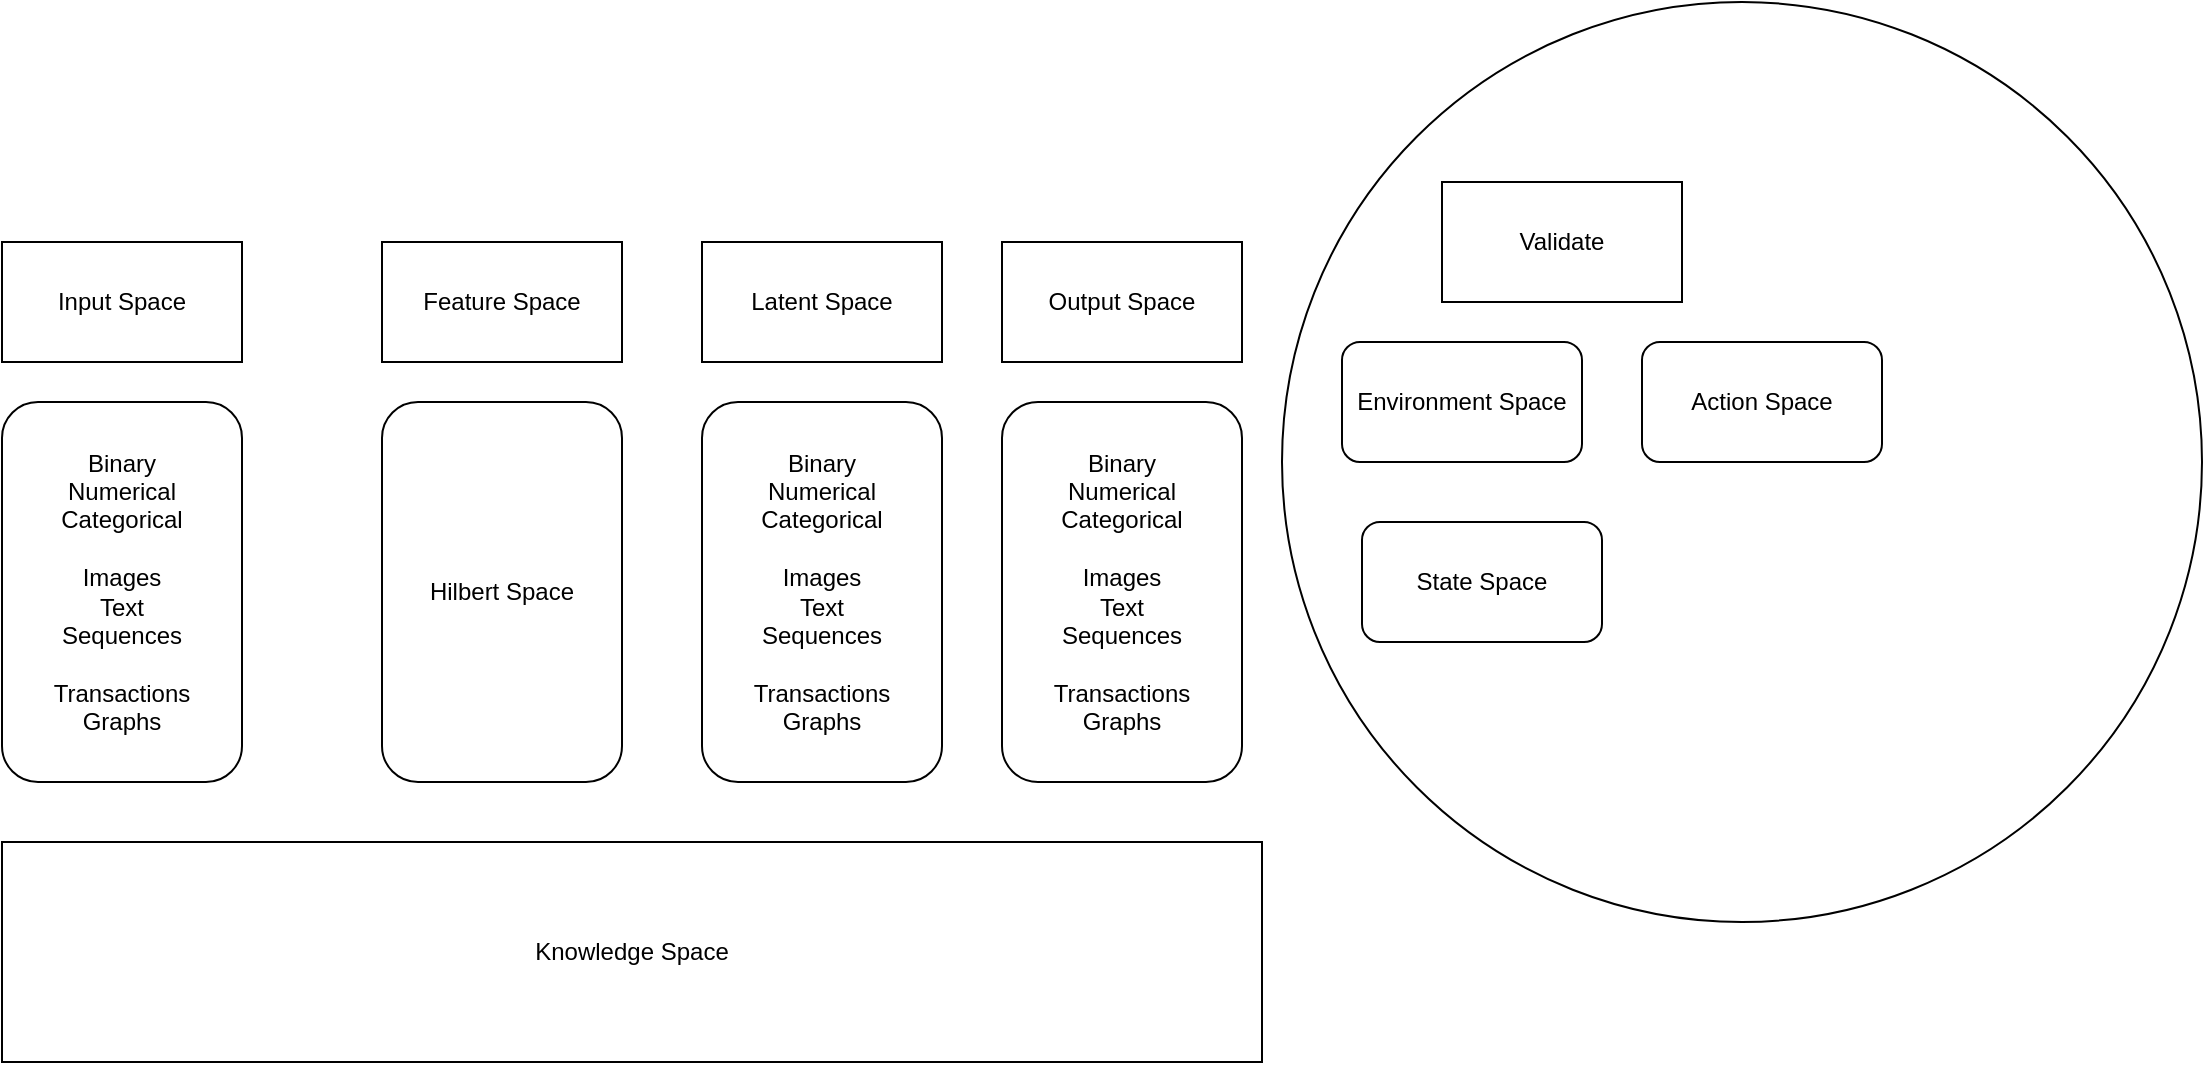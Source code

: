 <mxfile version="22.1.12" type="github">
  <diagram name="Page-1" id="2ATO_V_CDCJR8p1FO_BE">
    <mxGraphModel dx="786" dy="1559" grid="1" gridSize="10" guides="1" tooltips="1" connect="1" arrows="1" fold="1" page="1" pageScale="1" pageWidth="850" pageHeight="1100" math="0" shadow="0">
      <root>
        <mxCell id="0" />
        <mxCell id="1" parent="0" />
        <mxCell id="AKseS5CDGUMhlcIIg9Ny-1" value="Input Space" style="rounded=0;whiteSpace=wrap;html=1;" vertex="1" parent="1">
          <mxGeometry x="30" y="110" width="120" height="60" as="geometry" />
        </mxCell>
        <mxCell id="AKseS5CDGUMhlcIIg9Ny-2" value="Binary&lt;br&gt;Numerical&lt;br&gt;Categorical&lt;br&gt;&lt;br&gt;Images&lt;br&gt;Text&lt;br&gt;Sequences&lt;br&gt;&lt;br&gt;Transactions&lt;br&gt;Graphs" style="rounded=1;whiteSpace=wrap;html=1;" vertex="1" parent="1">
          <mxGeometry x="30" y="190" width="120" height="190" as="geometry" />
        </mxCell>
        <mxCell id="AKseS5CDGUMhlcIIg9Ny-3" value="Feature Space" style="rounded=0;whiteSpace=wrap;html=1;" vertex="1" parent="1">
          <mxGeometry x="220" y="110" width="120" height="60" as="geometry" />
        </mxCell>
        <mxCell id="AKseS5CDGUMhlcIIg9Ny-4" value="Hilbert Space" style="rounded=1;whiteSpace=wrap;html=1;" vertex="1" parent="1">
          <mxGeometry x="220" y="190" width="120" height="190" as="geometry" />
        </mxCell>
        <mxCell id="AKseS5CDGUMhlcIIg9Ny-5" value="Latent Space" style="rounded=0;whiteSpace=wrap;html=1;" vertex="1" parent="1">
          <mxGeometry x="380" y="110" width="120" height="60" as="geometry" />
        </mxCell>
        <mxCell id="AKseS5CDGUMhlcIIg9Ny-6" value="Binary&lt;br&gt;Numerical&lt;br&gt;Categorical&lt;br&gt;&lt;br&gt;Images&lt;br&gt;Text&lt;br&gt;Sequences&lt;br&gt;&lt;br&gt;Transactions&lt;br&gt;Graphs" style="rounded=1;whiteSpace=wrap;html=1;" vertex="1" parent="1">
          <mxGeometry x="380" y="190" width="120" height="190" as="geometry" />
        </mxCell>
        <mxCell id="AKseS5CDGUMhlcIIg9Ny-7" value="Output Space" style="rounded=0;whiteSpace=wrap;html=1;" vertex="1" parent="1">
          <mxGeometry x="530" y="110" width="120" height="60" as="geometry" />
        </mxCell>
        <mxCell id="AKseS5CDGUMhlcIIg9Ny-8" value="Binary&lt;br&gt;Numerical&lt;br&gt;Categorical&lt;br&gt;&lt;br&gt;Images&lt;br&gt;Text&lt;br&gt;Sequences&lt;br&gt;&lt;br&gt;Transactions&lt;br&gt;Graphs" style="rounded=1;whiteSpace=wrap;html=1;" vertex="1" parent="1">
          <mxGeometry x="530" y="190" width="120" height="190" as="geometry" />
        </mxCell>
        <mxCell id="AKseS5CDGUMhlcIIg9Ny-9" value="" style="ellipse;whiteSpace=wrap;html=1;aspect=fixed;" vertex="1" parent="1">
          <mxGeometry x="670" y="-10" width="460" height="460" as="geometry" />
        </mxCell>
        <mxCell id="AKseS5CDGUMhlcIIg9Ny-10" value="Validate" style="rounded=0;whiteSpace=wrap;html=1;" vertex="1" parent="1">
          <mxGeometry x="750" y="80" width="120" height="60" as="geometry" />
        </mxCell>
        <mxCell id="AKseS5CDGUMhlcIIg9Ny-11" value="Knowledge Space" style="rounded=0;whiteSpace=wrap;html=1;" vertex="1" parent="1">
          <mxGeometry x="30" y="410" width="630" height="110" as="geometry" />
        </mxCell>
        <mxCell id="AKseS5CDGUMhlcIIg9Ny-12" value="State Space" style="rounded=1;whiteSpace=wrap;html=1;" vertex="1" parent="1">
          <mxGeometry x="710" y="250" width="120" height="60" as="geometry" />
        </mxCell>
        <mxCell id="AKseS5CDGUMhlcIIg9Ny-13" value="Environment Space" style="rounded=1;whiteSpace=wrap;html=1;" vertex="1" parent="1">
          <mxGeometry x="700" y="160" width="120" height="60" as="geometry" />
        </mxCell>
        <mxCell id="AKseS5CDGUMhlcIIg9Ny-14" value="Action Space" style="rounded=1;whiteSpace=wrap;html=1;" vertex="1" parent="1">
          <mxGeometry x="850" y="160" width="120" height="60" as="geometry" />
        </mxCell>
      </root>
    </mxGraphModel>
  </diagram>
</mxfile>
